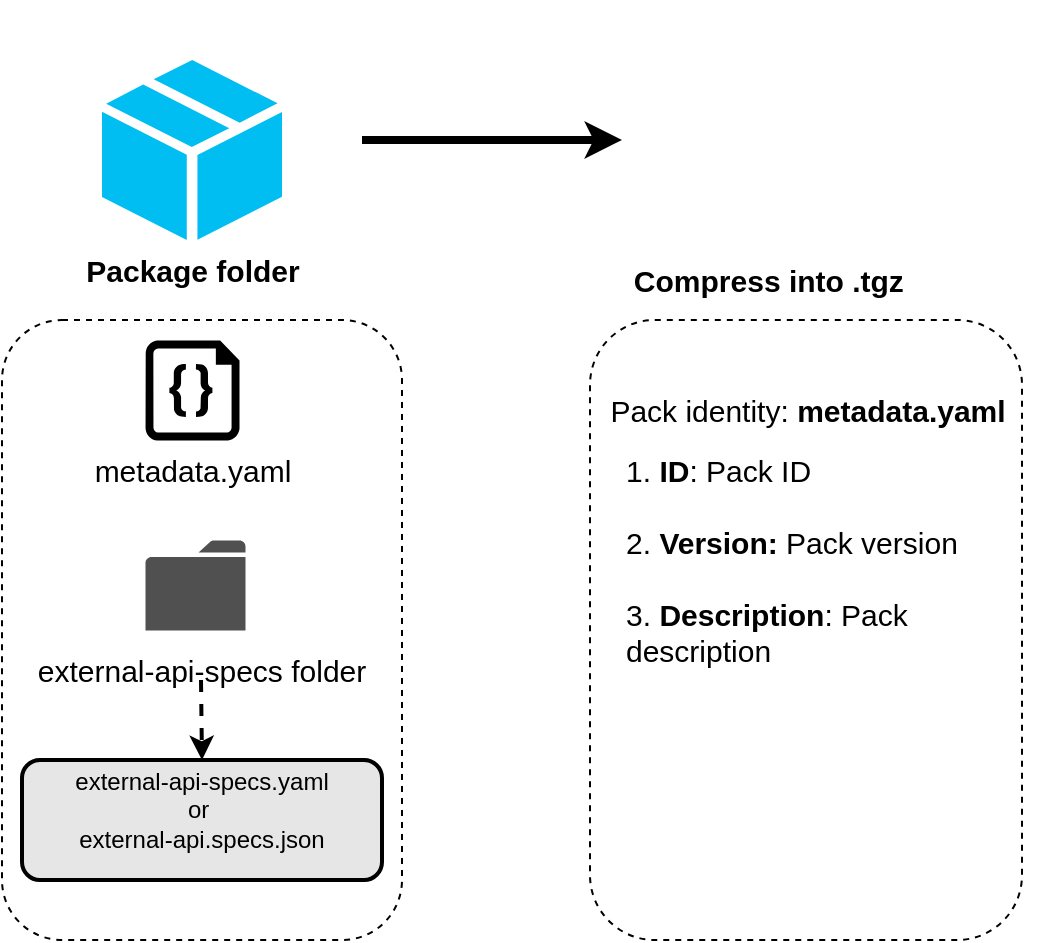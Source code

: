 <mxfile version="20.5.3" type="github">
  <diagram id="DWPpAauYawfEJx_VbskS" name="Page-1">
    <mxGraphModel dx="1234" dy="765" grid="1" gridSize="10" guides="1" tooltips="1" connect="1" arrows="1" fold="1" page="1" pageScale="1" pageWidth="827" pageHeight="1169" math="0" shadow="0">
      <root>
        <mxCell id="0" />
        <mxCell id="1" parent="0" />
        <mxCell id="1-avdi1Zz3l1u-DdqibD-1" value="&lt;font style=&quot;font-size: 15px;&quot;&gt;&lt;b&gt;Package folder&lt;/b&gt;&lt;/font&gt;" style="verticalLabelPosition=bottom;html=1;verticalAlign=top;align=center;strokeColor=none;fillColor=#00BEF2;shape=mxgraph.azure.cloud_service_package_file;" vertex="1" parent="1">
          <mxGeometry x="170" y="140" width="90" height="90" as="geometry" />
        </mxCell>
        <mxCell id="1-avdi1Zz3l1u-DdqibD-4" value="" style="rounded=1;whiteSpace=wrap;html=1;fontSize=15;align=left;dashed=1;" vertex="1" parent="1">
          <mxGeometry x="120" y="270" width="200" height="310" as="geometry" />
        </mxCell>
        <mxCell id="1-avdi1Zz3l1u-DdqibD-5" value="metadata.yaml" style="sketch=0;aspect=fixed;pointerEvents=1;shadow=0;html=1;strokeColor=none;labelPosition=center;verticalLabelPosition=bottom;verticalAlign=top;align=center;fillColor=#000000;shape=mxgraph.azure.code_file;fontSize=15;strokeWidth=0;labelBackgroundColor=none;" vertex="1" parent="1">
          <mxGeometry x="191.5" y="280" width="47" height="50" as="geometry" />
        </mxCell>
        <mxCell id="1-avdi1Zz3l1u-DdqibD-7" value="" style="sketch=0;pointerEvents=1;shadow=0;dashed=0;html=1;strokeColor=none;fillColor=#505050;labelPosition=center;verticalLabelPosition=bottom;verticalAlign=top;outlineConnect=0;align=center;shape=mxgraph.office.concepts.folder;labelBackgroundColor=none;strokeWidth=0;fontSize=15;" vertex="1" parent="1">
          <mxGeometry x="191.5" y="380" width="50" height="45" as="geometry" />
        </mxCell>
        <mxCell id="1-avdi1Zz3l1u-DdqibD-27" value="" style="endArrow=classic;html=1;rounded=0;fontSize=12;dashed=1;strokeWidth=2;entryX=0.5;entryY=0;entryDx=0;entryDy=0;" edge="1" parent="1" target="1-avdi1Zz3l1u-DdqibD-28">
          <mxGeometry width="50" height="50" relative="1" as="geometry">
            <mxPoint x="219.5" y="450" as="sourcePoint" />
            <mxPoint x="220" y="480" as="targetPoint" />
            <Array as="points" />
          </mxGeometry>
        </mxCell>
        <mxCell id="1-avdi1Zz3l1u-DdqibD-28" value="" style="rounded=1;whiteSpace=wrap;html=1;labelBackgroundColor=none;strokeColor=#000000;strokeWidth=2;fontSize=12;fillColor=#E6E6E6;" vertex="1" parent="1">
          <mxGeometry x="130" y="490" width="180" height="60" as="geometry" />
        </mxCell>
        <mxCell id="1-avdi1Zz3l1u-DdqibD-29" value="external-api-specs.yaml&lt;br&gt;or&amp;nbsp;&lt;br&gt;external-api.specs.json" style="text;html=1;strokeColor=none;fillColor=none;align=center;verticalAlign=middle;whiteSpace=wrap;rounded=0;labelBackgroundColor=none;strokeWidth=2;fontSize=12;" vertex="1" parent="1">
          <mxGeometry x="140" y="500" width="160" height="30" as="geometry" />
        </mxCell>
        <mxCell id="1-avdi1Zz3l1u-DdqibD-30" value="&lt;font style=&quot;font-size: 15px;&quot;&gt;external-api-specs folder&lt;/font&gt;" style="text;html=1;strokeColor=none;fillColor=none;align=center;verticalAlign=middle;whiteSpace=wrap;rounded=0;labelBackgroundColor=none;strokeWidth=2;fontSize=12;" vertex="1" parent="1">
          <mxGeometry x="120" y="430" width="200" height="30" as="geometry" />
        </mxCell>
        <mxCell id="1-avdi1Zz3l1u-DdqibD-34" value="" style="shape=image;html=1;verticalAlign=top;verticalLabelPosition=bottom;labelBackgroundColor=#ffffff;imageAspect=0;aspect=fixed;image=https://cdn1.iconfinder.com/data/icons/hawcons/32/698719-icon-126-document-file-tgz-128.png;dashed=1;strokeColor=#000000;strokeWidth=2;fontSize=15;fillColor=#E6E6E6;" vertex="1" parent="1">
          <mxGeometry x="440" y="110" width="128" height="128" as="geometry" />
        </mxCell>
        <mxCell id="1-avdi1Zz3l1u-DdqibD-35" value="&lt;b&gt;&amp;nbsp; &amp;nbsp; &amp;nbsp; &amp;nbsp; &amp;nbsp; &amp;nbsp;Compress into .tgz&lt;/b&gt;" style="text;html=1;align=center;verticalAlign=middle;resizable=0;points=[];autosize=1;strokeColor=none;fillColor=none;fontSize=15;" vertex="1" parent="1">
          <mxGeometry x="380" y="235" width="200" height="30" as="geometry" />
        </mxCell>
        <mxCell id="1-avdi1Zz3l1u-DdqibD-36" value="" style="rounded=1;whiteSpace=wrap;html=1;fontSize=15;align=left;dashed=1;" vertex="1" parent="1">
          <mxGeometry x="414" y="270" width="216" height="310" as="geometry" />
        </mxCell>
        <mxCell id="1-avdi1Zz3l1u-DdqibD-38" value="" style="endArrow=classic;html=1;rounded=0;strokeWidth=4;fontSize=15;" edge="1" parent="1">
          <mxGeometry width="50" height="50" relative="1" as="geometry">
            <mxPoint x="300" y="180" as="sourcePoint" />
            <mxPoint x="430" y="180" as="targetPoint" />
          </mxGeometry>
        </mxCell>
        <mxCell id="1-avdi1Zz3l1u-DdqibD-40" value="Pack identity: &lt;b&gt;metadata.yaml&lt;/b&gt;" style="text;html=1;strokeColor=none;fillColor=none;align=center;verticalAlign=middle;whiteSpace=wrap;rounded=0;dashed=1;labelBackgroundColor=none;strokeWidth=2;fontSize=15;" vertex="1" parent="1">
          <mxGeometry x="416" y="300" width="214" height="30" as="geometry" />
        </mxCell>
        <mxCell id="1-avdi1Zz3l1u-DdqibD-42" value="1. &lt;b&gt;ID&lt;/b&gt;: Pack ID&lt;br&gt;&lt;br&gt;2. &lt;b&gt;Version:&lt;/b&gt; Pack version&lt;br&gt;&lt;br&gt;3. &lt;b&gt;Description&lt;/b&gt;: Pack description" style="text;html=1;strokeColor=none;fillColor=none;align=left;verticalAlign=middle;whiteSpace=wrap;rounded=0;dashed=1;labelBackgroundColor=none;strokeWidth=2;fontSize=15;" vertex="1" parent="1">
          <mxGeometry x="430" y="340" width="210" height="100" as="geometry" />
        </mxCell>
        <mxCell id="1-avdi1Zz3l1u-DdqibD-43" value="" style="shape=image;html=1;verticalAlign=top;verticalLabelPosition=bottom;labelBackgroundColor=#ffffff;imageAspect=0;aspect=fixed;image=https://cdn2.iconfinder.com/data/icons/essential-web-2/50/user-employee-id-badge-card-128.png;dashed=1;strokeColor=#000000;strokeWidth=0;fontSize=15;fillColor=#000000;" vertex="1" parent="1">
          <mxGeometry x="467" y="450" width="110" height="110" as="geometry" />
        </mxCell>
      </root>
    </mxGraphModel>
  </diagram>
</mxfile>
